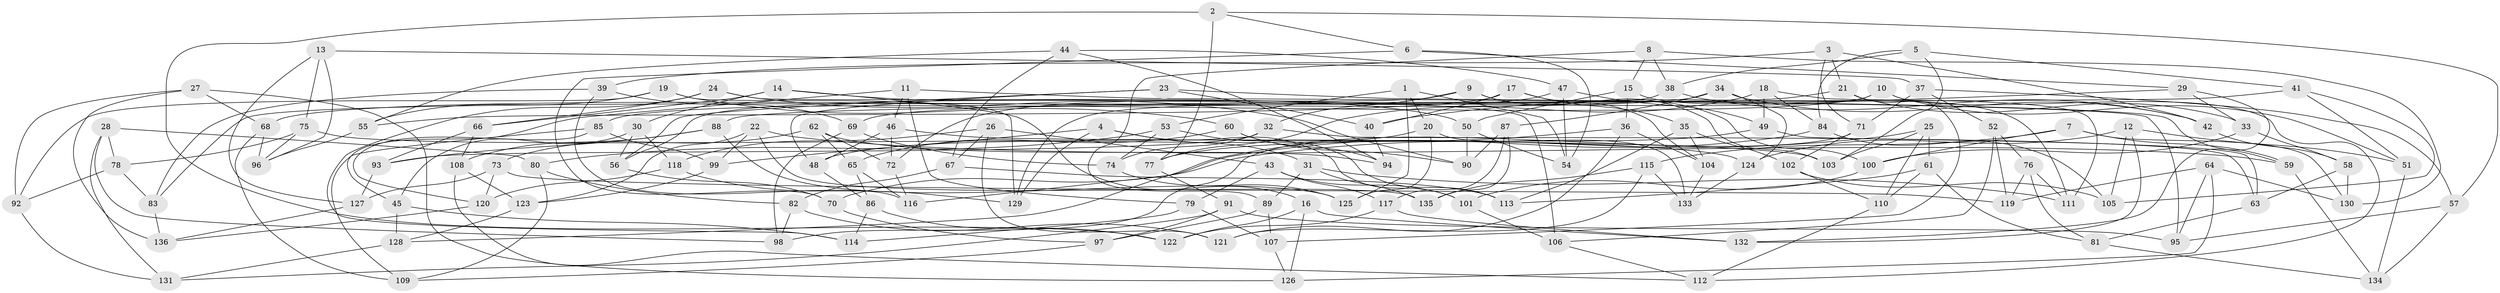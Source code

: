 // Generated by graph-tools (version 1.1) at 2025/26/03/09/25 03:26:53]
// undirected, 136 vertices, 272 edges
graph export_dot {
graph [start="1"]
  node [color=gray90,style=filled];
  1;
  2;
  3;
  4;
  5;
  6;
  7;
  8;
  9;
  10;
  11;
  12;
  13;
  14;
  15;
  16;
  17;
  18;
  19;
  20;
  21;
  22;
  23;
  24;
  25;
  26;
  27;
  28;
  29;
  30;
  31;
  32;
  33;
  34;
  35;
  36;
  37;
  38;
  39;
  40;
  41;
  42;
  43;
  44;
  45;
  46;
  47;
  48;
  49;
  50;
  51;
  52;
  53;
  54;
  55;
  56;
  57;
  58;
  59;
  60;
  61;
  62;
  63;
  64;
  65;
  66;
  67;
  68;
  69;
  70;
  71;
  72;
  73;
  74;
  75;
  76;
  77;
  78;
  79;
  80;
  81;
  82;
  83;
  84;
  85;
  86;
  87;
  88;
  89;
  90;
  91;
  92;
  93;
  94;
  95;
  96;
  97;
  98;
  99;
  100;
  101;
  102;
  103;
  104;
  105;
  106;
  107;
  108;
  109;
  110;
  111;
  112;
  113;
  114;
  115;
  116;
  117;
  118;
  119;
  120;
  121;
  122;
  123;
  124;
  125;
  126;
  127;
  128;
  129;
  130;
  131;
  132;
  133;
  134;
  135;
  136;
  1 -- 125;
  1 -- 20;
  1 -- 53;
  1 -- 54;
  2 -- 57;
  2 -- 122;
  2 -- 6;
  2 -- 77;
  3 -- 21;
  3 -- 39;
  3 -- 42;
  3 -- 71;
  4 -- 99;
  4 -- 31;
  4 -- 101;
  4 -- 129;
  5 -- 103;
  5 -- 41;
  5 -- 84;
  5 -- 38;
  6 -- 29;
  6 -- 54;
  6 -- 70;
  7 -- 100;
  7 -- 115;
  7 -- 59;
  7 -- 130;
  8 -- 38;
  8 -- 89;
  8 -- 130;
  8 -- 15;
  9 -- 104;
  9 -- 32;
  9 -- 103;
  9 -- 56;
  10 -- 85;
  10 -- 112;
  10 -- 51;
  10 -- 129;
  11 -- 95;
  11 -- 45;
  11 -- 46;
  11 -- 79;
  12 -- 105;
  12 -- 132;
  12 -- 124;
  12 -- 51;
  13 -- 75;
  13 -- 127;
  13 -- 37;
  13 -- 96;
  14 -- 30;
  14 -- 66;
  14 -- 16;
  14 -- 50;
  15 -- 50;
  15 -- 36;
  15 -- 111;
  16 -- 122;
  16 -- 132;
  16 -- 126;
  17 -- 40;
  17 -- 100;
  17 -- 55;
  17 -- 35;
  18 -- 84;
  18 -- 77;
  18 -- 111;
  18 -- 49;
  19 -- 129;
  19 -- 60;
  19 -- 55;
  19 -- 92;
  20 -- 133;
  20 -- 48;
  20 -- 125;
  21 -- 107;
  21 -- 69;
  21 -- 33;
  22 -- 135;
  22 -- 123;
  22 -- 99;
  22 -- 59;
  23 -- 40;
  23 -- 59;
  23 -- 48;
  23 -- 56;
  24 -- 90;
  24 -- 106;
  24 -- 66;
  24 -- 114;
  25 -- 110;
  25 -- 103;
  25 -- 70;
  25 -- 61;
  26 -- 67;
  26 -- 121;
  26 -- 118;
  26 -- 43;
  27 -- 92;
  27 -- 136;
  27 -- 68;
  27 -- 126;
  28 -- 131;
  28 -- 78;
  28 -- 98;
  28 -- 80;
  29 -- 33;
  29 -- 40;
  29 -- 132;
  30 -- 118;
  30 -- 56;
  30 -- 45;
  31 -- 111;
  31 -- 89;
  31 -- 135;
  32 -- 74;
  32 -- 93;
  32 -- 63;
  33 -- 58;
  33 -- 100;
  34 -- 87;
  34 -- 68;
  34 -- 42;
  34 -- 124;
  35 -- 113;
  35 -- 102;
  35 -- 104;
  36 -- 128;
  36 -- 104;
  36 -- 121;
  37 -- 52;
  37 -- 57;
  37 -- 71;
  38 -- 83;
  38 -- 42;
  39 -- 116;
  39 -- 69;
  39 -- 83;
  40 -- 94;
  41 -- 105;
  41 -- 51;
  41 -- 88;
  42 -- 58;
  43 -- 101;
  43 -- 79;
  43 -- 117;
  44 -- 47;
  44 -- 55;
  44 -- 94;
  44 -- 67;
  45 -- 128;
  45 -- 114;
  46 -- 48;
  46 -- 103;
  46 -- 72;
  47 -- 49;
  47 -- 54;
  47 -- 72;
  48 -- 86;
  49 -- 63;
  49 -- 77;
  50 -- 54;
  50 -- 90;
  51 -- 134;
  52 -- 119;
  52 -- 76;
  52 -- 106;
  53 -- 80;
  53 -- 113;
  53 -- 74;
  55 -- 96;
  56 -- 70;
  57 -- 134;
  57 -- 95;
  58 -- 63;
  58 -- 130;
  59 -- 134;
  60 -- 65;
  60 -- 94;
  60 -- 90;
  61 -- 110;
  61 -- 81;
  61 -- 113;
  62 -- 65;
  62 -- 94;
  62 -- 72;
  62 -- 73;
  63 -- 81;
  64 -- 95;
  64 -- 130;
  64 -- 126;
  64 -- 119;
  65 -- 116;
  65 -- 86;
  66 -- 93;
  66 -- 108;
  67 -- 113;
  67 -- 82;
  68 -- 96;
  68 -- 109;
  69 -- 98;
  69 -- 74;
  70 -- 97;
  71 -- 98;
  71 -- 102;
  72 -- 116;
  73 -- 120;
  73 -- 119;
  73 -- 127;
  74 -- 125;
  75 -- 124;
  75 -- 78;
  75 -- 96;
  76 -- 111;
  76 -- 81;
  76 -- 119;
  77 -- 91;
  78 -- 83;
  78 -- 92;
  79 -- 114;
  79 -- 107;
  80 -- 109;
  80 -- 82;
  81 -- 134;
  82 -- 98;
  82 -- 121;
  83 -- 136;
  84 -- 116;
  84 -- 105;
  85 -- 120;
  85 -- 109;
  85 -- 99;
  86 -- 114;
  86 -- 122;
  87 -- 117;
  87 -- 90;
  87 -- 135;
  88 -- 93;
  88 -- 108;
  88 -- 125;
  89 -- 97;
  89 -- 107;
  91 -- 95;
  91 -- 97;
  91 -- 131;
  92 -- 131;
  93 -- 127;
  97 -- 109;
  99 -- 123;
  100 -- 101;
  101 -- 106;
  102 -- 105;
  102 -- 110;
  104 -- 133;
  106 -- 112;
  107 -- 126;
  108 -- 112;
  108 -- 123;
  110 -- 112;
  115 -- 121;
  115 -- 135;
  115 -- 133;
  117 -- 122;
  117 -- 132;
  118 -- 120;
  118 -- 129;
  120 -- 136;
  123 -- 128;
  124 -- 133;
  127 -- 136;
  128 -- 131;
}

